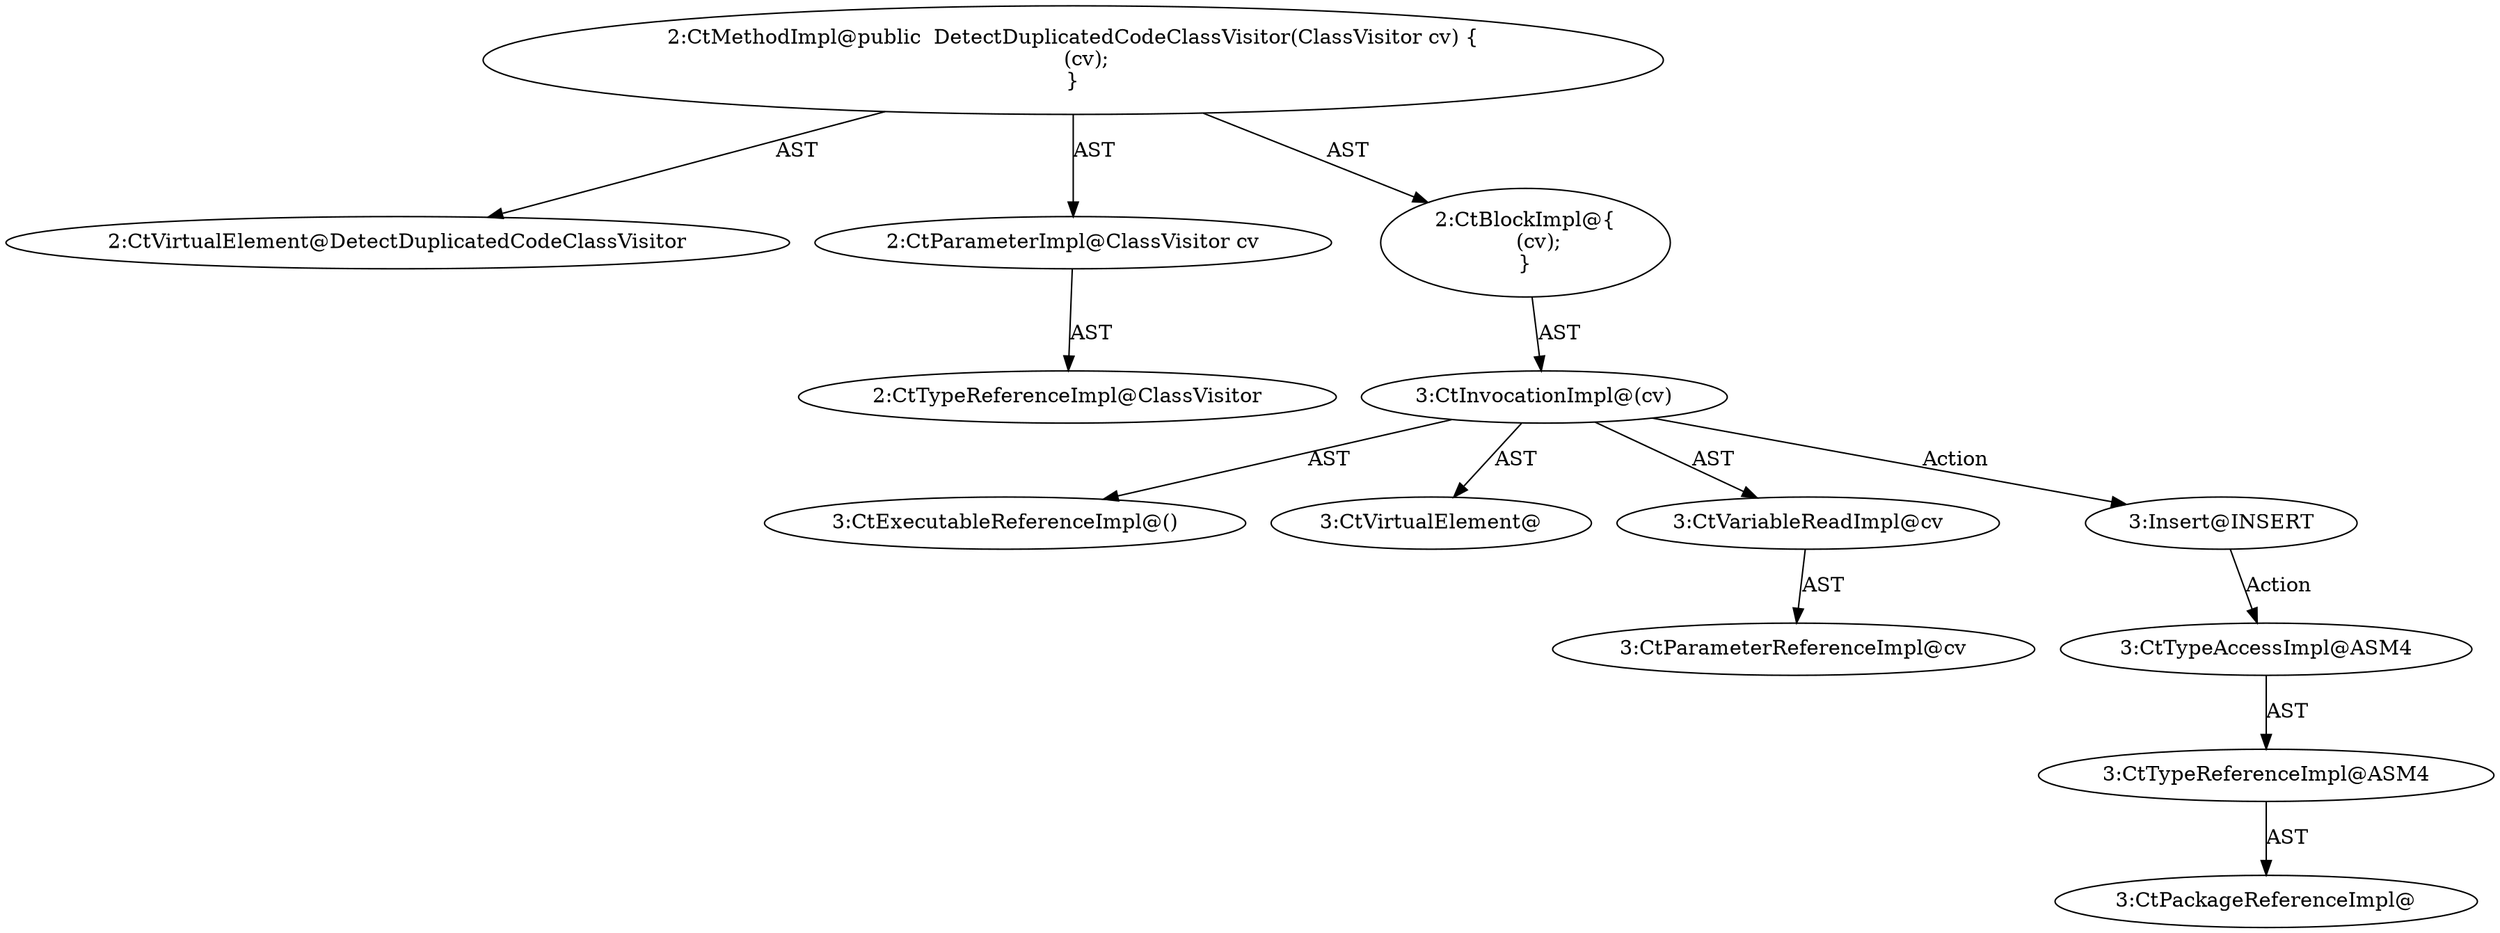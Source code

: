 digraph "DetectDuplicatedCodeClassVisitor#?,ClassVisitor" {
0 [label="2:CtVirtualElement@DetectDuplicatedCodeClassVisitor" shape=ellipse]
1 [label="2:CtParameterImpl@ClassVisitor cv" shape=ellipse]
2 [label="2:CtTypeReferenceImpl@ClassVisitor" shape=ellipse]
3 [label="3:CtExecutableReferenceImpl@()" shape=ellipse]
4 [label="3:CtVirtualElement@" shape=ellipse]
5 [label="3:CtVariableReadImpl@cv" shape=ellipse]
6 [label="3:CtParameterReferenceImpl@cv" shape=ellipse]
7 [label="3:CtInvocationImpl@(cv)" shape=ellipse]
8 [label="2:CtBlockImpl@\{
    (cv);
\}" shape=ellipse]
9 [label="2:CtMethodImpl@public  DetectDuplicatedCodeClassVisitor(ClassVisitor cv) \{
    (cv);
\}" shape=ellipse]
10 [label="3:Insert@INSERT" shape=ellipse]
11 [label="3:CtPackageReferenceImpl@" shape=ellipse]
12 [label="3:CtTypeReferenceImpl@ASM4" shape=ellipse]
13 [label="3:CtTypeAccessImpl@ASM4" shape=ellipse]
1 -> 2 [label="AST"];
5 -> 6 [label="AST"];
7 -> 4 [label="AST"];
7 -> 3 [label="AST"];
7 -> 5 [label="AST"];
7 -> 10 [label="Action"];
8 -> 7 [label="AST"];
9 -> 0 [label="AST"];
9 -> 1 [label="AST"];
9 -> 8 [label="AST"];
10 -> 13 [label="Action"];
12 -> 11 [label="AST"];
13 -> 12 [label="AST"];
}